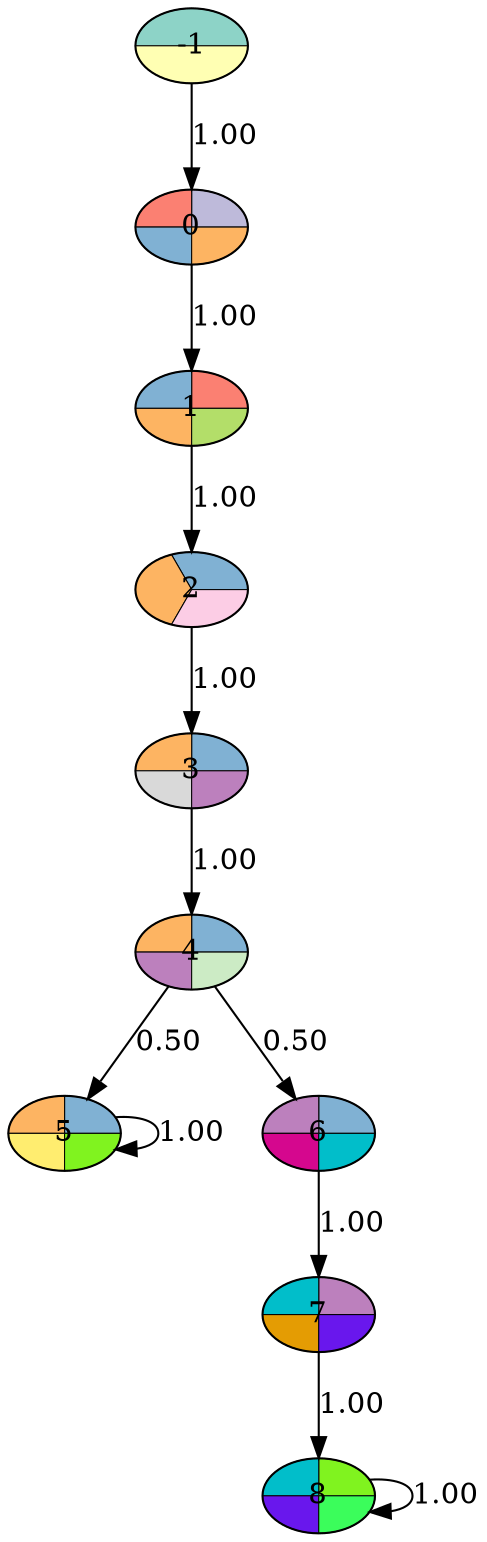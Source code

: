 digraph statespace {
node [colorscheme="set312" style=wedged]
-1 [fillcolor="1:2"]
0 [fillcolor="3:4:5:6"]
-1 -> 0 [ label="1.00" ];
1 [fillcolor="4:5:6:7"]
0 -> 1 [ label="1.00" ];
2 [fillcolor="5:6:8"]
1 -> 2 [ label="1.00" ];
3 [fillcolor="5:6:9:10"]
2 -> 3 [ label="1.00" ];
4 [fillcolor="5:6:10:11"]
3 -> 4 [ label="1.00" ];
5 [fillcolor="5:6:12:#80f31f"]
4 -> 5 [ label="0.50" ];
5 -> 5 [ label="1.00" ];
6 [fillcolor="5:10:#d5078e:#01beca"]
4 -> 6 [ label="0.50" ];
7 [fillcolor="10:#01beca:#e49c03:#6917ed"]
6 -> 7 [ label="1.00" ];
8 [fillcolor="#80f31f:#01beca:#6917ed:#3bfd5b"]
7 -> 8 [ label="1.00" ];
8 -> 8 [ label="1.00" ];
}

